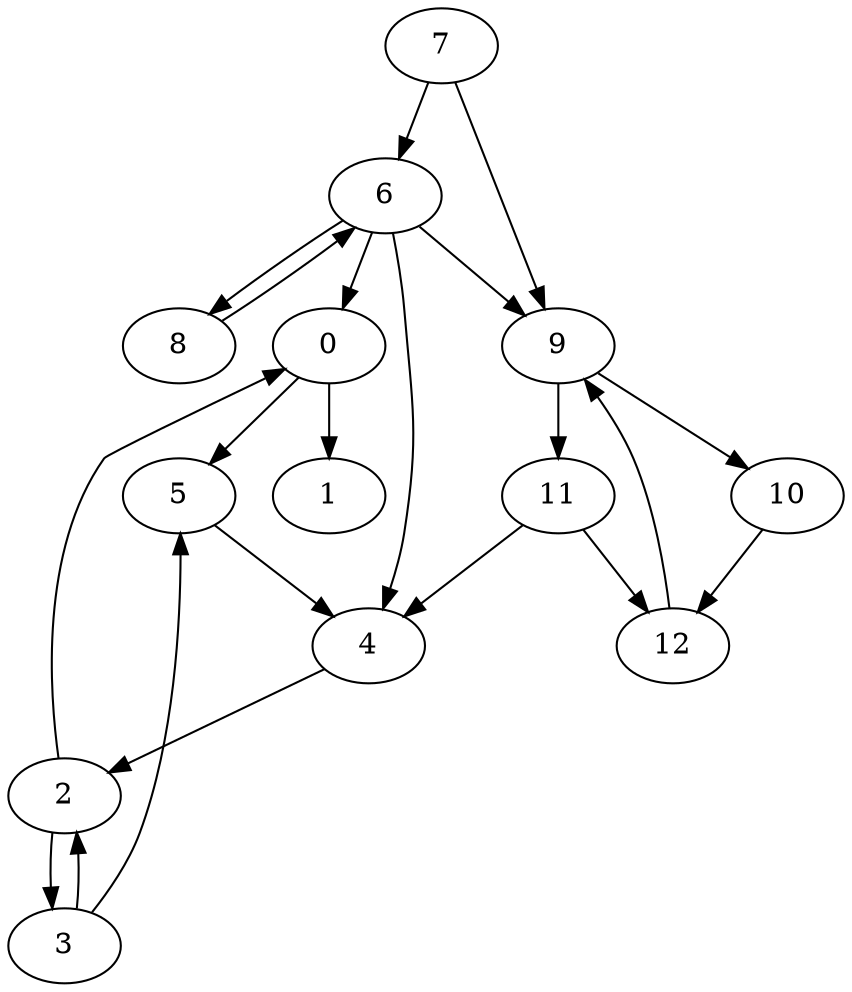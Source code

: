 digraph G{
"0"->"1";
"0"->"5";
"2"->"0";
"2"->"3";
"3"->"5";
"3"->"2";
"4"->"2";
"5"->"4";
"6"->"0";
"6"->"4";
"6"->"8";
"6"->"9";
"7"->"6";
"7"->"9";
"8"->"6";
"9"->"10";
"9"->"11";
"10"->"12";
"11"->"4";
"11"->"12";
"12"->"9";
}
